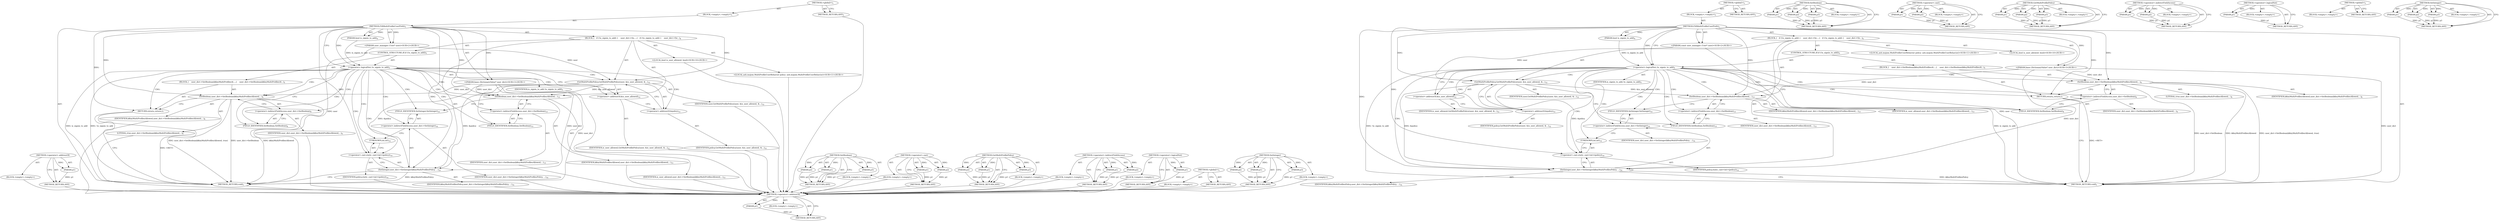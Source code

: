 digraph "SetInteger" {
vulnerable_90 [label=<(METHOD,&lt;operator&gt;.addressOf)>];
vulnerable_91 [label=<(PARAM,p1)>];
vulnerable_92 [label=<(BLOCK,&lt;empty&gt;,&lt;empty&gt;)>];
vulnerable_93 [label=<(METHOD_RETURN,ANY)>];
vulnerable_6 [label=<(METHOD,&lt;global&gt;)<SUB>1</SUB>>];
vulnerable_7 [label=<(BLOCK,&lt;empty&gt;,&lt;empty&gt;)<SUB>1</SUB>>];
vulnerable_8 [label=<(METHOD,FillMultiProfileUserPrefs)<SUB>1</SUB>>];
vulnerable_9 [label="<(PARAM,user_manager::User* user)<SUB>2</SUB>>"];
vulnerable_10 [label="<(PARAM,base::DictionaryValue* user_dict)<SUB>3</SUB>>"];
vulnerable_11 [label=<(PARAM,bool is_signin_to_add)<SUB>4</SUB>>];
vulnerable_12 [label=<(BLOCK,{
   if (!is_signin_to_add) {
    user_dict-&gt;Se...,{
   if (!is_signin_to_add) {
    user_dict-&gt;Se...)<SUB>4</SUB>>];
vulnerable_13 [label=<(CONTROL_STRUCTURE,IF,if (!is_signin_to_add))<SUB>5</SUB>>];
vulnerable_14 [label=<(&lt;operator&gt;.logicalNot,!is_signin_to_add)<SUB>5</SUB>>];
vulnerable_15 [label=<(IDENTIFIER,is_signin_to_add,!is_signin_to_add)<SUB>5</SUB>>];
vulnerable_16 [label=<(BLOCK,{
    user_dict-&gt;SetBoolean(kKeyMultiProfilesAl...,{
    user_dict-&gt;SetBoolean(kKeyMultiProfilesAl...)<SUB>5</SUB>>];
vulnerable_17 [label=<(SetBoolean,user_dict-&gt;SetBoolean(kKeyMultiProfilesAllowed,...)<SUB>6</SUB>>];
vulnerable_18 [label=<(&lt;operator&gt;.indirectFieldAccess,user_dict-&gt;SetBoolean)<SUB>6</SUB>>];
vulnerable_19 [label=<(IDENTIFIER,user_dict,user_dict-&gt;SetBoolean(kKeyMultiProfilesAllowed,...)<SUB>6</SUB>>];
vulnerable_20 [label=<(FIELD_IDENTIFIER,SetBoolean,SetBoolean)<SUB>6</SUB>>];
vulnerable_21 [label=<(IDENTIFIER,kKeyMultiProfilesAllowed,user_dict-&gt;SetBoolean(kKeyMultiProfilesAllowed,...)<SUB>6</SUB>>];
vulnerable_22 [label=<(LITERAL,true,user_dict-&gt;SetBoolean(kKeyMultiProfilesAllowed,...)<SUB>6</SUB>>];
vulnerable_23 [label=<(RETURN,return;,return;)<SUB>7</SUB>>];
vulnerable_24 [label="<(LOCAL,bool is_user_allowed: bool)<SUB>10</SUB>>"];
vulnerable_25 [label="<(LOCAL,ash.mojom.MultiProfileUserBehavior policy: ash.mojom.MultiProfileUserBehavior)<SUB>11</SUB>>"];
vulnerable_26 [label=<(GetMultiProfilePolicy,GetMultiProfilePolicy(user, &amp;is_user_allowed, &amp;...)<SUB>12</SUB>>];
vulnerable_27 [label=<(IDENTIFIER,user,GetMultiProfilePolicy(user, &amp;is_user_allowed, &amp;...)<SUB>12</SUB>>];
vulnerable_28 [label=<(&lt;operator&gt;.addressOf,&amp;is_user_allowed)<SUB>12</SUB>>];
vulnerable_29 [label=<(IDENTIFIER,is_user_allowed,GetMultiProfilePolicy(user, &amp;is_user_allowed, &amp;...)<SUB>12</SUB>>];
vulnerable_30 [label=<(&lt;operator&gt;.addressOf,&amp;policy)<SUB>12</SUB>>];
vulnerable_31 [label=<(IDENTIFIER,policy,GetMultiProfilePolicy(user, &amp;is_user_allowed, &amp;...)<SUB>12</SUB>>];
vulnerable_32 [label=<(SetBoolean,user_dict-&gt;SetBoolean(kKeyMultiProfilesAllowed,...)<SUB>13</SUB>>];
vulnerable_33 [label=<(&lt;operator&gt;.indirectFieldAccess,user_dict-&gt;SetBoolean)<SUB>13</SUB>>];
vulnerable_34 [label=<(IDENTIFIER,user_dict,user_dict-&gt;SetBoolean(kKeyMultiProfilesAllowed,...)<SUB>13</SUB>>];
vulnerable_35 [label=<(FIELD_IDENTIFIER,SetBoolean,SetBoolean)<SUB>13</SUB>>];
vulnerable_36 [label=<(IDENTIFIER,kKeyMultiProfilesAllowed,user_dict-&gt;SetBoolean(kKeyMultiProfilesAllowed,...)<SUB>13</SUB>>];
vulnerable_37 [label=<(IDENTIFIER,is_user_allowed,user_dict-&gt;SetBoolean(kKeyMultiProfilesAllowed,...)<SUB>13</SUB>>];
vulnerable_38 [label=<(SetInteger,user_dict-&gt;SetInteger(kKeyMultiProfilesPolicy, ...)<SUB>14</SUB>>];
vulnerable_39 [label=<(&lt;operator&gt;.indirectFieldAccess,user_dict-&gt;SetInteger)<SUB>14</SUB>>];
vulnerable_40 [label=<(IDENTIFIER,user_dict,user_dict-&gt;SetInteger(kKeyMultiProfilesPolicy, ...)<SUB>14</SUB>>];
vulnerable_41 [label=<(FIELD_IDENTIFIER,SetInteger,SetInteger)<SUB>14</SUB>>];
vulnerable_42 [label=<(IDENTIFIER,kKeyMultiProfilesPolicy,user_dict-&gt;SetInteger(kKeyMultiProfilesPolicy, ...)<SUB>14</SUB>>];
vulnerable_43 [label=<(&lt;operator&gt;.cast,static_cast&lt;int&gt;(policy))<SUB>14</SUB>>];
vulnerable_44 [label=<(UNKNOWN,int,int)<SUB>14</SUB>>];
vulnerable_45 [label=<(IDENTIFIER,policy,static_cast&lt;int&gt;(policy))<SUB>14</SUB>>];
vulnerable_46 [label=<(METHOD_RETURN,void)<SUB>1</SUB>>];
vulnerable_48 [label=<(METHOD_RETURN,ANY)<SUB>1</SUB>>];
vulnerable_73 [label=<(METHOD,SetBoolean)>];
vulnerable_74 [label=<(PARAM,p1)>];
vulnerable_75 [label=<(PARAM,p2)>];
vulnerable_76 [label=<(PARAM,p3)>];
vulnerable_77 [label=<(BLOCK,&lt;empty&gt;,&lt;empty&gt;)>];
vulnerable_78 [label=<(METHOD_RETURN,ANY)>];
vulnerable_100 [label=<(METHOD,&lt;operator&gt;.cast)>];
vulnerable_101 [label=<(PARAM,p1)>];
vulnerable_102 [label=<(PARAM,p2)>];
vulnerable_103 [label=<(BLOCK,&lt;empty&gt;,&lt;empty&gt;)>];
vulnerable_104 [label=<(METHOD_RETURN,ANY)>];
vulnerable_84 [label=<(METHOD,GetMultiProfilePolicy)>];
vulnerable_85 [label=<(PARAM,p1)>];
vulnerable_86 [label=<(PARAM,p2)>];
vulnerable_87 [label=<(PARAM,p3)>];
vulnerable_88 [label=<(BLOCK,&lt;empty&gt;,&lt;empty&gt;)>];
vulnerable_89 [label=<(METHOD_RETURN,ANY)>];
vulnerable_79 [label=<(METHOD,&lt;operator&gt;.indirectFieldAccess)>];
vulnerable_80 [label=<(PARAM,p1)>];
vulnerable_81 [label=<(PARAM,p2)>];
vulnerable_82 [label=<(BLOCK,&lt;empty&gt;,&lt;empty&gt;)>];
vulnerable_83 [label=<(METHOD_RETURN,ANY)>];
vulnerable_69 [label=<(METHOD,&lt;operator&gt;.logicalNot)>];
vulnerable_70 [label=<(PARAM,p1)>];
vulnerable_71 [label=<(BLOCK,&lt;empty&gt;,&lt;empty&gt;)>];
vulnerable_72 [label=<(METHOD_RETURN,ANY)>];
vulnerable_63 [label=<(METHOD,&lt;global&gt;)<SUB>1</SUB>>];
vulnerable_64 [label=<(BLOCK,&lt;empty&gt;,&lt;empty&gt;)>];
vulnerable_65 [label=<(METHOD_RETURN,ANY)>];
vulnerable_94 [label=<(METHOD,SetInteger)>];
vulnerable_95 [label=<(PARAM,p1)>];
vulnerable_96 [label=<(PARAM,p2)>];
vulnerable_97 [label=<(PARAM,p3)>];
vulnerable_98 [label=<(BLOCK,&lt;empty&gt;,&lt;empty&gt;)>];
vulnerable_99 [label=<(METHOD_RETURN,ANY)>];
fixed_90 [label=<(METHOD,&lt;operator&gt;.addressOf)>];
fixed_91 [label=<(PARAM,p1)>];
fixed_92 [label=<(BLOCK,&lt;empty&gt;,&lt;empty&gt;)>];
fixed_93 [label=<(METHOD_RETURN,ANY)>];
fixed_6 [label=<(METHOD,&lt;global&gt;)<SUB>1</SUB>>];
fixed_7 [label=<(BLOCK,&lt;empty&gt;,&lt;empty&gt;)<SUB>1</SUB>>];
fixed_8 [label=<(METHOD,FillMultiProfileUserPrefs)<SUB>1</SUB>>];
fixed_9 [label="<(PARAM,const user_manager::User* user)<SUB>2</SUB>>"];
fixed_10 [label="<(PARAM,base::DictionaryValue* user_dict)<SUB>3</SUB>>"];
fixed_11 [label=<(PARAM,bool is_signin_to_add)<SUB>4</SUB>>];
fixed_12 [label=<(BLOCK,{
   if (!is_signin_to_add) {
    user_dict-&gt;Se...,{
   if (!is_signin_to_add) {
    user_dict-&gt;Se...)<SUB>4</SUB>>];
fixed_13 [label=<(CONTROL_STRUCTURE,IF,if (!is_signin_to_add))<SUB>5</SUB>>];
fixed_14 [label=<(&lt;operator&gt;.logicalNot,!is_signin_to_add)<SUB>5</SUB>>];
fixed_15 [label=<(IDENTIFIER,is_signin_to_add,!is_signin_to_add)<SUB>5</SUB>>];
fixed_16 [label=<(BLOCK,{
    user_dict-&gt;SetBoolean(kKeyMultiProfilesAl...,{
    user_dict-&gt;SetBoolean(kKeyMultiProfilesAl...)<SUB>5</SUB>>];
fixed_17 [label=<(SetBoolean,user_dict-&gt;SetBoolean(kKeyMultiProfilesAllowed,...)<SUB>6</SUB>>];
fixed_18 [label=<(&lt;operator&gt;.indirectFieldAccess,user_dict-&gt;SetBoolean)<SUB>6</SUB>>];
fixed_19 [label=<(IDENTIFIER,user_dict,user_dict-&gt;SetBoolean(kKeyMultiProfilesAllowed,...)<SUB>6</SUB>>];
fixed_20 [label=<(FIELD_IDENTIFIER,SetBoolean,SetBoolean)<SUB>6</SUB>>];
fixed_21 [label=<(IDENTIFIER,kKeyMultiProfilesAllowed,user_dict-&gt;SetBoolean(kKeyMultiProfilesAllowed,...)<SUB>6</SUB>>];
fixed_22 [label=<(LITERAL,true,user_dict-&gt;SetBoolean(kKeyMultiProfilesAllowed,...)<SUB>6</SUB>>];
fixed_23 [label=<(RETURN,return;,return;)<SUB>7</SUB>>];
fixed_24 [label="<(LOCAL,bool is_user_allowed: bool)<SUB>10</SUB>>"];
fixed_25 [label="<(LOCAL,ash.mojom.MultiProfileUserBehavior policy: ash.mojom.MultiProfileUserBehavior)<SUB>11</SUB>>"];
fixed_26 [label=<(GetMultiProfilePolicy,GetMultiProfilePolicy(user, &amp;is_user_allowed, &amp;...)<SUB>12</SUB>>];
fixed_27 [label=<(IDENTIFIER,user,GetMultiProfilePolicy(user, &amp;is_user_allowed, &amp;...)<SUB>12</SUB>>];
fixed_28 [label=<(&lt;operator&gt;.addressOf,&amp;is_user_allowed)<SUB>12</SUB>>];
fixed_29 [label=<(IDENTIFIER,is_user_allowed,GetMultiProfilePolicy(user, &amp;is_user_allowed, &amp;...)<SUB>12</SUB>>];
fixed_30 [label=<(&lt;operator&gt;.addressOf,&amp;policy)<SUB>12</SUB>>];
fixed_31 [label=<(IDENTIFIER,policy,GetMultiProfilePolicy(user, &amp;is_user_allowed, &amp;...)<SUB>12</SUB>>];
fixed_32 [label=<(SetBoolean,user_dict-&gt;SetBoolean(kKeyMultiProfilesAllowed,...)<SUB>13</SUB>>];
fixed_33 [label=<(&lt;operator&gt;.indirectFieldAccess,user_dict-&gt;SetBoolean)<SUB>13</SUB>>];
fixed_34 [label=<(IDENTIFIER,user_dict,user_dict-&gt;SetBoolean(kKeyMultiProfilesAllowed,...)<SUB>13</SUB>>];
fixed_35 [label=<(FIELD_IDENTIFIER,SetBoolean,SetBoolean)<SUB>13</SUB>>];
fixed_36 [label=<(IDENTIFIER,kKeyMultiProfilesAllowed,user_dict-&gt;SetBoolean(kKeyMultiProfilesAllowed,...)<SUB>13</SUB>>];
fixed_37 [label=<(IDENTIFIER,is_user_allowed,user_dict-&gt;SetBoolean(kKeyMultiProfilesAllowed,...)<SUB>13</SUB>>];
fixed_38 [label=<(SetInteger,user_dict-&gt;SetInteger(kKeyMultiProfilesPolicy, ...)<SUB>14</SUB>>];
fixed_39 [label=<(&lt;operator&gt;.indirectFieldAccess,user_dict-&gt;SetInteger)<SUB>14</SUB>>];
fixed_40 [label=<(IDENTIFIER,user_dict,user_dict-&gt;SetInteger(kKeyMultiProfilesPolicy, ...)<SUB>14</SUB>>];
fixed_41 [label=<(FIELD_IDENTIFIER,SetInteger,SetInteger)<SUB>14</SUB>>];
fixed_42 [label=<(IDENTIFIER,kKeyMultiProfilesPolicy,user_dict-&gt;SetInteger(kKeyMultiProfilesPolicy, ...)<SUB>14</SUB>>];
fixed_43 [label=<(&lt;operator&gt;.cast,static_cast&lt;int&gt;(policy))<SUB>14</SUB>>];
fixed_44 [label=<(UNKNOWN,int,int)<SUB>14</SUB>>];
fixed_45 [label=<(IDENTIFIER,policy,static_cast&lt;int&gt;(policy))<SUB>14</SUB>>];
fixed_46 [label=<(METHOD_RETURN,void)<SUB>1</SUB>>];
fixed_48 [label=<(METHOD_RETURN,ANY)<SUB>1</SUB>>];
fixed_73 [label=<(METHOD,SetBoolean)>];
fixed_74 [label=<(PARAM,p1)>];
fixed_75 [label=<(PARAM,p2)>];
fixed_76 [label=<(PARAM,p3)>];
fixed_77 [label=<(BLOCK,&lt;empty&gt;,&lt;empty&gt;)>];
fixed_78 [label=<(METHOD_RETURN,ANY)>];
fixed_100 [label=<(METHOD,&lt;operator&gt;.cast)>];
fixed_101 [label=<(PARAM,p1)>];
fixed_102 [label=<(PARAM,p2)>];
fixed_103 [label=<(BLOCK,&lt;empty&gt;,&lt;empty&gt;)>];
fixed_104 [label=<(METHOD_RETURN,ANY)>];
fixed_84 [label=<(METHOD,GetMultiProfilePolicy)>];
fixed_85 [label=<(PARAM,p1)>];
fixed_86 [label=<(PARAM,p2)>];
fixed_87 [label=<(PARAM,p3)>];
fixed_88 [label=<(BLOCK,&lt;empty&gt;,&lt;empty&gt;)>];
fixed_89 [label=<(METHOD_RETURN,ANY)>];
fixed_79 [label=<(METHOD,&lt;operator&gt;.indirectFieldAccess)>];
fixed_80 [label=<(PARAM,p1)>];
fixed_81 [label=<(PARAM,p2)>];
fixed_82 [label=<(BLOCK,&lt;empty&gt;,&lt;empty&gt;)>];
fixed_83 [label=<(METHOD_RETURN,ANY)>];
fixed_69 [label=<(METHOD,&lt;operator&gt;.logicalNot)>];
fixed_70 [label=<(PARAM,p1)>];
fixed_71 [label=<(BLOCK,&lt;empty&gt;,&lt;empty&gt;)>];
fixed_72 [label=<(METHOD_RETURN,ANY)>];
fixed_63 [label=<(METHOD,&lt;global&gt;)<SUB>1</SUB>>];
fixed_64 [label=<(BLOCK,&lt;empty&gt;,&lt;empty&gt;)>];
fixed_65 [label=<(METHOD_RETURN,ANY)>];
fixed_94 [label=<(METHOD,SetInteger)>];
fixed_95 [label=<(PARAM,p1)>];
fixed_96 [label=<(PARAM,p2)>];
fixed_97 [label=<(PARAM,p3)>];
fixed_98 [label=<(BLOCK,&lt;empty&gt;,&lt;empty&gt;)>];
fixed_99 [label=<(METHOD_RETURN,ANY)>];
vulnerable_90 -> vulnerable_91  [key=0, label="AST: "];
vulnerable_90 -> vulnerable_91  [key=1, label="DDG: "];
vulnerable_90 -> vulnerable_92  [key=0, label="AST: "];
vulnerable_90 -> vulnerable_93  [key=0, label="AST: "];
vulnerable_90 -> vulnerable_93  [key=1, label="CFG: "];
vulnerable_91 -> vulnerable_93  [key=0, label="DDG: p1"];
vulnerable_92 -> fixed_90  [key=0];
vulnerable_93 -> fixed_90  [key=0];
vulnerable_6 -> vulnerable_7  [key=0, label="AST: "];
vulnerable_6 -> vulnerable_48  [key=0, label="AST: "];
vulnerable_6 -> vulnerable_48  [key=1, label="CFG: "];
vulnerable_7 -> vulnerable_8  [key=0, label="AST: "];
vulnerable_8 -> vulnerable_9  [key=0, label="AST: "];
vulnerable_8 -> vulnerable_9  [key=1, label="DDG: "];
vulnerable_8 -> vulnerable_10  [key=0, label="AST: "];
vulnerable_8 -> vulnerable_10  [key=1, label="DDG: "];
vulnerable_8 -> vulnerable_11  [key=0, label="AST: "];
vulnerable_8 -> vulnerable_11  [key=1, label="DDG: "];
vulnerable_8 -> vulnerable_12  [key=0, label="AST: "];
vulnerable_8 -> vulnerable_46  [key=0, label="AST: "];
vulnerable_8 -> vulnerable_14  [key=0, label="CFG: "];
vulnerable_8 -> vulnerable_14  [key=1, label="DDG: "];
vulnerable_8 -> vulnerable_26  [key=0, label="DDG: "];
vulnerable_8 -> vulnerable_32  [key=0, label="DDG: "];
vulnerable_8 -> vulnerable_38  [key=0, label="DDG: "];
vulnerable_8 -> vulnerable_23  [key=0, label="DDG: "];
vulnerable_8 -> vulnerable_43  [key=0, label="DDG: "];
vulnerable_8 -> vulnerable_17  [key=0, label="DDG: "];
vulnerable_9 -> vulnerable_46  [key=0, label="DDG: user"];
vulnerable_9 -> vulnerable_26  [key=0, label="DDG: user"];
vulnerable_10 -> vulnerable_46  [key=0, label="DDG: user_dict"];
vulnerable_10 -> vulnerable_32  [key=0, label="DDG: user_dict"];
vulnerable_10 -> vulnerable_38  [key=0, label="DDG: user_dict"];
vulnerable_10 -> vulnerable_17  [key=0, label="DDG: user_dict"];
vulnerable_11 -> vulnerable_14  [key=0, label="DDG: is_signin_to_add"];
vulnerable_12 -> vulnerable_13  [key=0, label="AST: "];
vulnerable_12 -> vulnerable_24  [key=0, label="AST: "];
vulnerable_12 -> vulnerable_25  [key=0, label="AST: "];
vulnerable_12 -> vulnerable_26  [key=0, label="AST: "];
vulnerable_12 -> vulnerable_32  [key=0, label="AST: "];
vulnerable_12 -> vulnerable_38  [key=0, label="AST: "];
vulnerable_13 -> vulnerable_14  [key=0, label="AST: "];
vulnerable_13 -> vulnerable_16  [key=0, label="AST: "];
vulnerable_14 -> vulnerable_15  [key=0, label="AST: "];
vulnerable_14 -> vulnerable_20  [key=0, label="CFG: "];
vulnerable_14 -> vulnerable_20  [key=1, label="CDG: "];
vulnerable_14 -> vulnerable_28  [key=0, label="CFG: "];
vulnerable_14 -> vulnerable_28  [key=1, label="CDG: "];
vulnerable_14 -> vulnerable_46  [key=0, label="DDG: is_signin_to_add"];
vulnerable_14 -> vulnerable_46  [key=1, label="DDG: !is_signin_to_add"];
vulnerable_14 -> vulnerable_17  [key=0, label="CDG: "];
vulnerable_14 -> vulnerable_30  [key=0, label="CDG: "];
vulnerable_14 -> vulnerable_32  [key=0, label="CDG: "];
vulnerable_14 -> vulnerable_33  [key=0, label="CDG: "];
vulnerable_14 -> vulnerable_26  [key=0, label="CDG: "];
vulnerable_14 -> vulnerable_23  [key=0, label="CDG: "];
vulnerable_14 -> vulnerable_38  [key=0, label="CDG: "];
vulnerable_14 -> vulnerable_41  [key=0, label="CDG: "];
vulnerable_14 -> vulnerable_18  [key=0, label="CDG: "];
vulnerable_14 -> vulnerable_44  [key=0, label="CDG: "];
vulnerable_14 -> vulnerable_35  [key=0, label="CDG: "];
vulnerable_14 -> vulnerable_39  [key=0, label="CDG: "];
vulnerable_14 -> vulnerable_43  [key=0, label="CDG: "];
vulnerable_15 -> fixed_90  [key=0];
vulnerable_16 -> vulnerable_17  [key=0, label="AST: "];
vulnerable_16 -> vulnerable_23  [key=0, label="AST: "];
vulnerable_17 -> vulnerable_18  [key=0, label="AST: "];
vulnerable_17 -> vulnerable_21  [key=0, label="AST: "];
vulnerable_17 -> vulnerable_22  [key=0, label="AST: "];
vulnerable_17 -> vulnerable_23  [key=0, label="CFG: "];
vulnerable_17 -> vulnerable_46  [key=0, label="DDG: user_dict-&gt;SetBoolean"];
vulnerable_17 -> vulnerable_46  [key=1, label="DDG: kKeyMultiProfilesAllowed"];
vulnerable_17 -> vulnerable_46  [key=2, label="DDG: user_dict-&gt;SetBoolean(kKeyMultiProfilesAllowed, true)"];
vulnerable_18 -> vulnerable_19  [key=0, label="AST: "];
vulnerable_18 -> vulnerable_20  [key=0, label="AST: "];
vulnerable_18 -> vulnerable_17  [key=0, label="CFG: "];
vulnerable_19 -> fixed_90  [key=0];
vulnerable_20 -> vulnerable_18  [key=0, label="CFG: "];
vulnerable_21 -> fixed_90  [key=0];
vulnerable_22 -> fixed_90  [key=0];
vulnerable_23 -> vulnerable_46  [key=0, label="CFG: "];
vulnerable_23 -> vulnerable_46  [key=1, label="DDG: &lt;RET&gt;"];
vulnerable_24 -> fixed_90  [key=0];
vulnerable_25 -> fixed_90  [key=0];
vulnerable_26 -> vulnerable_27  [key=0, label="AST: "];
vulnerable_26 -> vulnerable_28  [key=0, label="AST: "];
vulnerable_26 -> vulnerable_30  [key=0, label="AST: "];
vulnerable_26 -> vulnerable_35  [key=0, label="CFG: "];
vulnerable_26 -> vulnerable_32  [key=0, label="DDG: &amp;is_user_allowed"];
vulnerable_26 -> vulnerable_38  [key=0, label="DDG: &amp;policy"];
vulnerable_26 -> vulnerable_43  [key=0, label="DDG: &amp;policy"];
vulnerable_27 -> fixed_90  [key=0];
vulnerable_28 -> vulnerable_29  [key=0, label="AST: "];
vulnerable_28 -> vulnerable_30  [key=0, label="CFG: "];
vulnerable_29 -> fixed_90  [key=0];
vulnerable_30 -> vulnerable_31  [key=0, label="AST: "];
vulnerable_30 -> vulnerable_26  [key=0, label="CFG: "];
vulnerable_31 -> fixed_90  [key=0];
vulnerable_32 -> vulnerable_33  [key=0, label="AST: "];
vulnerable_32 -> vulnerable_36  [key=0, label="AST: "];
vulnerable_32 -> vulnerable_37  [key=0, label="AST: "];
vulnerable_32 -> vulnerable_41  [key=0, label="CFG: "];
vulnerable_33 -> vulnerable_34  [key=0, label="AST: "];
vulnerable_33 -> vulnerable_35  [key=0, label="AST: "];
vulnerable_33 -> vulnerable_32  [key=0, label="CFG: "];
vulnerable_34 -> fixed_90  [key=0];
vulnerable_35 -> vulnerable_33  [key=0, label="CFG: "];
vulnerable_36 -> fixed_90  [key=0];
vulnerable_37 -> fixed_90  [key=0];
vulnerable_38 -> vulnerable_39  [key=0, label="AST: "];
vulnerable_38 -> vulnerable_42  [key=0, label="AST: "];
vulnerable_38 -> vulnerable_43  [key=0, label="AST: "];
vulnerable_38 -> vulnerable_46  [key=0, label="CFG: "];
vulnerable_38 -> vulnerable_46  [key=1, label="DDG: kKeyMultiProfilesPolicy"];
vulnerable_39 -> vulnerable_40  [key=0, label="AST: "];
vulnerable_39 -> vulnerable_41  [key=0, label="AST: "];
vulnerable_39 -> vulnerable_44  [key=0, label="CFG: "];
vulnerable_40 -> fixed_90  [key=0];
vulnerable_41 -> vulnerable_39  [key=0, label="CFG: "];
vulnerable_42 -> fixed_90  [key=0];
vulnerable_43 -> vulnerable_44  [key=0, label="AST: "];
vulnerable_43 -> vulnerable_45  [key=0, label="AST: "];
vulnerable_43 -> vulnerable_38  [key=0, label="CFG: "];
vulnerable_44 -> vulnerable_43  [key=0, label="CFG: "];
vulnerable_45 -> fixed_90  [key=0];
vulnerable_46 -> fixed_90  [key=0];
vulnerable_48 -> fixed_90  [key=0];
vulnerable_73 -> vulnerable_74  [key=0, label="AST: "];
vulnerable_73 -> vulnerable_74  [key=1, label="DDG: "];
vulnerable_73 -> vulnerable_77  [key=0, label="AST: "];
vulnerable_73 -> vulnerable_75  [key=0, label="AST: "];
vulnerable_73 -> vulnerable_75  [key=1, label="DDG: "];
vulnerable_73 -> vulnerable_78  [key=0, label="AST: "];
vulnerable_73 -> vulnerable_78  [key=1, label="CFG: "];
vulnerable_73 -> vulnerable_76  [key=0, label="AST: "];
vulnerable_73 -> vulnerable_76  [key=1, label="DDG: "];
vulnerable_74 -> vulnerable_78  [key=0, label="DDG: p1"];
vulnerable_75 -> vulnerable_78  [key=0, label="DDG: p2"];
vulnerable_76 -> vulnerable_78  [key=0, label="DDG: p3"];
vulnerable_77 -> fixed_90  [key=0];
vulnerable_78 -> fixed_90  [key=0];
vulnerable_100 -> vulnerable_101  [key=0, label="AST: "];
vulnerable_100 -> vulnerable_101  [key=1, label="DDG: "];
vulnerable_100 -> vulnerable_103  [key=0, label="AST: "];
vulnerable_100 -> vulnerable_102  [key=0, label="AST: "];
vulnerable_100 -> vulnerable_102  [key=1, label="DDG: "];
vulnerable_100 -> vulnerable_104  [key=0, label="AST: "];
vulnerable_100 -> vulnerable_104  [key=1, label="CFG: "];
vulnerable_101 -> vulnerable_104  [key=0, label="DDG: p1"];
vulnerable_102 -> vulnerable_104  [key=0, label="DDG: p2"];
vulnerable_103 -> fixed_90  [key=0];
vulnerable_104 -> fixed_90  [key=0];
vulnerable_84 -> vulnerable_85  [key=0, label="AST: "];
vulnerable_84 -> vulnerable_85  [key=1, label="DDG: "];
vulnerable_84 -> vulnerable_88  [key=0, label="AST: "];
vulnerable_84 -> vulnerable_86  [key=0, label="AST: "];
vulnerable_84 -> vulnerable_86  [key=1, label="DDG: "];
vulnerable_84 -> vulnerable_89  [key=0, label="AST: "];
vulnerable_84 -> vulnerable_89  [key=1, label="CFG: "];
vulnerable_84 -> vulnerable_87  [key=0, label="AST: "];
vulnerable_84 -> vulnerable_87  [key=1, label="DDG: "];
vulnerable_85 -> vulnerable_89  [key=0, label="DDG: p1"];
vulnerable_86 -> vulnerable_89  [key=0, label="DDG: p2"];
vulnerable_87 -> vulnerable_89  [key=0, label="DDG: p3"];
vulnerable_88 -> fixed_90  [key=0];
vulnerable_89 -> fixed_90  [key=0];
vulnerable_79 -> vulnerable_80  [key=0, label="AST: "];
vulnerable_79 -> vulnerable_80  [key=1, label="DDG: "];
vulnerable_79 -> vulnerable_82  [key=0, label="AST: "];
vulnerable_79 -> vulnerable_81  [key=0, label="AST: "];
vulnerable_79 -> vulnerable_81  [key=1, label="DDG: "];
vulnerable_79 -> vulnerable_83  [key=0, label="AST: "];
vulnerable_79 -> vulnerable_83  [key=1, label="CFG: "];
vulnerable_80 -> vulnerable_83  [key=0, label="DDG: p1"];
vulnerable_81 -> vulnerable_83  [key=0, label="DDG: p2"];
vulnerable_82 -> fixed_90  [key=0];
vulnerable_83 -> fixed_90  [key=0];
vulnerable_69 -> vulnerable_70  [key=0, label="AST: "];
vulnerable_69 -> vulnerable_70  [key=1, label="DDG: "];
vulnerable_69 -> vulnerable_71  [key=0, label="AST: "];
vulnerable_69 -> vulnerable_72  [key=0, label="AST: "];
vulnerable_69 -> vulnerable_72  [key=1, label="CFG: "];
vulnerable_70 -> vulnerable_72  [key=0, label="DDG: p1"];
vulnerable_71 -> fixed_90  [key=0];
vulnerable_72 -> fixed_90  [key=0];
vulnerable_63 -> vulnerable_64  [key=0, label="AST: "];
vulnerable_63 -> vulnerable_65  [key=0, label="AST: "];
vulnerable_63 -> vulnerable_65  [key=1, label="CFG: "];
vulnerable_64 -> fixed_90  [key=0];
vulnerable_65 -> fixed_90  [key=0];
vulnerable_94 -> vulnerable_95  [key=0, label="AST: "];
vulnerable_94 -> vulnerable_95  [key=1, label="DDG: "];
vulnerable_94 -> vulnerable_98  [key=0, label="AST: "];
vulnerable_94 -> vulnerable_96  [key=0, label="AST: "];
vulnerable_94 -> vulnerable_96  [key=1, label="DDG: "];
vulnerable_94 -> vulnerable_99  [key=0, label="AST: "];
vulnerable_94 -> vulnerable_99  [key=1, label="CFG: "];
vulnerable_94 -> vulnerable_97  [key=0, label="AST: "];
vulnerable_94 -> vulnerable_97  [key=1, label="DDG: "];
vulnerable_95 -> vulnerable_99  [key=0, label="DDG: p1"];
vulnerable_96 -> vulnerable_99  [key=0, label="DDG: p2"];
vulnerable_97 -> vulnerable_99  [key=0, label="DDG: p3"];
vulnerable_98 -> fixed_90  [key=0];
vulnerable_99 -> fixed_90  [key=0];
fixed_90 -> fixed_91  [key=0, label="AST: "];
fixed_90 -> fixed_91  [key=1, label="DDG: "];
fixed_90 -> fixed_92  [key=0, label="AST: "];
fixed_90 -> fixed_93  [key=0, label="AST: "];
fixed_90 -> fixed_93  [key=1, label="CFG: "];
fixed_91 -> fixed_93  [key=0, label="DDG: p1"];
fixed_6 -> fixed_7  [key=0, label="AST: "];
fixed_6 -> fixed_48  [key=0, label="AST: "];
fixed_6 -> fixed_48  [key=1, label="CFG: "];
fixed_7 -> fixed_8  [key=0, label="AST: "];
fixed_8 -> fixed_9  [key=0, label="AST: "];
fixed_8 -> fixed_9  [key=1, label="DDG: "];
fixed_8 -> fixed_10  [key=0, label="AST: "];
fixed_8 -> fixed_10  [key=1, label="DDG: "];
fixed_8 -> fixed_11  [key=0, label="AST: "];
fixed_8 -> fixed_11  [key=1, label="DDG: "];
fixed_8 -> fixed_12  [key=0, label="AST: "];
fixed_8 -> fixed_46  [key=0, label="AST: "];
fixed_8 -> fixed_14  [key=0, label="CFG: "];
fixed_8 -> fixed_14  [key=1, label="DDG: "];
fixed_8 -> fixed_26  [key=0, label="DDG: "];
fixed_8 -> fixed_32  [key=0, label="DDG: "];
fixed_8 -> fixed_38  [key=0, label="DDG: "];
fixed_8 -> fixed_23  [key=0, label="DDG: "];
fixed_8 -> fixed_43  [key=0, label="DDG: "];
fixed_8 -> fixed_17  [key=0, label="DDG: "];
fixed_9 -> fixed_46  [key=0, label="DDG: user"];
fixed_9 -> fixed_26  [key=0, label="DDG: user"];
fixed_10 -> fixed_46  [key=0, label="DDG: user_dict"];
fixed_10 -> fixed_32  [key=0, label="DDG: user_dict"];
fixed_10 -> fixed_38  [key=0, label="DDG: user_dict"];
fixed_10 -> fixed_17  [key=0, label="DDG: user_dict"];
fixed_11 -> fixed_14  [key=0, label="DDG: is_signin_to_add"];
fixed_12 -> fixed_13  [key=0, label="AST: "];
fixed_12 -> fixed_24  [key=0, label="AST: "];
fixed_12 -> fixed_25  [key=0, label="AST: "];
fixed_12 -> fixed_26  [key=0, label="AST: "];
fixed_12 -> fixed_32  [key=0, label="AST: "];
fixed_12 -> fixed_38  [key=0, label="AST: "];
fixed_13 -> fixed_14  [key=0, label="AST: "];
fixed_13 -> fixed_16  [key=0, label="AST: "];
fixed_14 -> fixed_15  [key=0, label="AST: "];
fixed_14 -> fixed_20  [key=0, label="CFG: "];
fixed_14 -> fixed_20  [key=1, label="CDG: "];
fixed_14 -> fixed_28  [key=0, label="CFG: "];
fixed_14 -> fixed_28  [key=1, label="CDG: "];
fixed_14 -> fixed_46  [key=0, label="DDG: is_signin_to_add"];
fixed_14 -> fixed_46  [key=1, label="DDG: !is_signin_to_add"];
fixed_14 -> fixed_17  [key=0, label="CDG: "];
fixed_14 -> fixed_30  [key=0, label="CDG: "];
fixed_14 -> fixed_32  [key=0, label="CDG: "];
fixed_14 -> fixed_33  [key=0, label="CDG: "];
fixed_14 -> fixed_26  [key=0, label="CDG: "];
fixed_14 -> fixed_23  [key=0, label="CDG: "];
fixed_14 -> fixed_38  [key=0, label="CDG: "];
fixed_14 -> fixed_41  [key=0, label="CDG: "];
fixed_14 -> fixed_18  [key=0, label="CDG: "];
fixed_14 -> fixed_44  [key=0, label="CDG: "];
fixed_14 -> fixed_35  [key=0, label="CDG: "];
fixed_14 -> fixed_39  [key=0, label="CDG: "];
fixed_14 -> fixed_43  [key=0, label="CDG: "];
fixed_16 -> fixed_17  [key=0, label="AST: "];
fixed_16 -> fixed_23  [key=0, label="AST: "];
fixed_17 -> fixed_18  [key=0, label="AST: "];
fixed_17 -> fixed_21  [key=0, label="AST: "];
fixed_17 -> fixed_22  [key=0, label="AST: "];
fixed_17 -> fixed_23  [key=0, label="CFG: "];
fixed_17 -> fixed_46  [key=0, label="DDG: user_dict-&gt;SetBoolean"];
fixed_17 -> fixed_46  [key=1, label="DDG: kKeyMultiProfilesAllowed"];
fixed_17 -> fixed_46  [key=2, label="DDG: user_dict-&gt;SetBoolean(kKeyMultiProfilesAllowed, true)"];
fixed_18 -> fixed_19  [key=0, label="AST: "];
fixed_18 -> fixed_20  [key=0, label="AST: "];
fixed_18 -> fixed_17  [key=0, label="CFG: "];
fixed_20 -> fixed_18  [key=0, label="CFG: "];
fixed_23 -> fixed_46  [key=0, label="CFG: "];
fixed_23 -> fixed_46  [key=1, label="DDG: &lt;RET&gt;"];
fixed_26 -> fixed_27  [key=0, label="AST: "];
fixed_26 -> fixed_28  [key=0, label="AST: "];
fixed_26 -> fixed_30  [key=0, label="AST: "];
fixed_26 -> fixed_35  [key=0, label="CFG: "];
fixed_26 -> fixed_32  [key=0, label="DDG: &amp;is_user_allowed"];
fixed_26 -> fixed_38  [key=0, label="DDG: &amp;policy"];
fixed_26 -> fixed_43  [key=0, label="DDG: &amp;policy"];
fixed_28 -> fixed_29  [key=0, label="AST: "];
fixed_28 -> fixed_30  [key=0, label="CFG: "];
fixed_30 -> fixed_31  [key=0, label="AST: "];
fixed_30 -> fixed_26  [key=0, label="CFG: "];
fixed_32 -> fixed_33  [key=0, label="AST: "];
fixed_32 -> fixed_36  [key=0, label="AST: "];
fixed_32 -> fixed_37  [key=0, label="AST: "];
fixed_32 -> fixed_41  [key=0, label="CFG: "];
fixed_33 -> fixed_34  [key=0, label="AST: "];
fixed_33 -> fixed_35  [key=0, label="AST: "];
fixed_33 -> fixed_32  [key=0, label="CFG: "];
fixed_35 -> fixed_33  [key=0, label="CFG: "];
fixed_38 -> fixed_39  [key=0, label="AST: "];
fixed_38 -> fixed_42  [key=0, label="AST: "];
fixed_38 -> fixed_43  [key=0, label="AST: "];
fixed_38 -> fixed_46  [key=0, label="CFG: "];
fixed_38 -> fixed_46  [key=1, label="DDG: kKeyMultiProfilesPolicy"];
fixed_39 -> fixed_40  [key=0, label="AST: "];
fixed_39 -> fixed_41  [key=0, label="AST: "];
fixed_39 -> fixed_44  [key=0, label="CFG: "];
fixed_41 -> fixed_39  [key=0, label="CFG: "];
fixed_43 -> fixed_44  [key=0, label="AST: "];
fixed_43 -> fixed_45  [key=0, label="AST: "];
fixed_43 -> fixed_38  [key=0, label="CFG: "];
fixed_44 -> fixed_43  [key=0, label="CFG: "];
fixed_73 -> fixed_74  [key=0, label="AST: "];
fixed_73 -> fixed_74  [key=1, label="DDG: "];
fixed_73 -> fixed_77  [key=0, label="AST: "];
fixed_73 -> fixed_75  [key=0, label="AST: "];
fixed_73 -> fixed_75  [key=1, label="DDG: "];
fixed_73 -> fixed_78  [key=0, label="AST: "];
fixed_73 -> fixed_78  [key=1, label="CFG: "];
fixed_73 -> fixed_76  [key=0, label="AST: "];
fixed_73 -> fixed_76  [key=1, label="DDG: "];
fixed_74 -> fixed_78  [key=0, label="DDG: p1"];
fixed_75 -> fixed_78  [key=0, label="DDG: p2"];
fixed_76 -> fixed_78  [key=0, label="DDG: p3"];
fixed_100 -> fixed_101  [key=0, label="AST: "];
fixed_100 -> fixed_101  [key=1, label="DDG: "];
fixed_100 -> fixed_103  [key=0, label="AST: "];
fixed_100 -> fixed_102  [key=0, label="AST: "];
fixed_100 -> fixed_102  [key=1, label="DDG: "];
fixed_100 -> fixed_104  [key=0, label="AST: "];
fixed_100 -> fixed_104  [key=1, label="CFG: "];
fixed_101 -> fixed_104  [key=0, label="DDG: p1"];
fixed_102 -> fixed_104  [key=0, label="DDG: p2"];
fixed_84 -> fixed_85  [key=0, label="AST: "];
fixed_84 -> fixed_85  [key=1, label="DDG: "];
fixed_84 -> fixed_88  [key=0, label="AST: "];
fixed_84 -> fixed_86  [key=0, label="AST: "];
fixed_84 -> fixed_86  [key=1, label="DDG: "];
fixed_84 -> fixed_89  [key=0, label="AST: "];
fixed_84 -> fixed_89  [key=1, label="CFG: "];
fixed_84 -> fixed_87  [key=0, label="AST: "];
fixed_84 -> fixed_87  [key=1, label="DDG: "];
fixed_85 -> fixed_89  [key=0, label="DDG: p1"];
fixed_86 -> fixed_89  [key=0, label="DDG: p2"];
fixed_87 -> fixed_89  [key=0, label="DDG: p3"];
fixed_79 -> fixed_80  [key=0, label="AST: "];
fixed_79 -> fixed_80  [key=1, label="DDG: "];
fixed_79 -> fixed_82  [key=0, label="AST: "];
fixed_79 -> fixed_81  [key=0, label="AST: "];
fixed_79 -> fixed_81  [key=1, label="DDG: "];
fixed_79 -> fixed_83  [key=0, label="AST: "];
fixed_79 -> fixed_83  [key=1, label="CFG: "];
fixed_80 -> fixed_83  [key=0, label="DDG: p1"];
fixed_81 -> fixed_83  [key=0, label="DDG: p2"];
fixed_69 -> fixed_70  [key=0, label="AST: "];
fixed_69 -> fixed_70  [key=1, label="DDG: "];
fixed_69 -> fixed_71  [key=0, label="AST: "];
fixed_69 -> fixed_72  [key=0, label="AST: "];
fixed_69 -> fixed_72  [key=1, label="CFG: "];
fixed_70 -> fixed_72  [key=0, label="DDG: p1"];
fixed_63 -> fixed_64  [key=0, label="AST: "];
fixed_63 -> fixed_65  [key=0, label="AST: "];
fixed_63 -> fixed_65  [key=1, label="CFG: "];
fixed_94 -> fixed_95  [key=0, label="AST: "];
fixed_94 -> fixed_95  [key=1, label="DDG: "];
fixed_94 -> fixed_98  [key=0, label="AST: "];
fixed_94 -> fixed_96  [key=0, label="AST: "];
fixed_94 -> fixed_96  [key=1, label="DDG: "];
fixed_94 -> fixed_99  [key=0, label="AST: "];
fixed_94 -> fixed_99  [key=1, label="CFG: "];
fixed_94 -> fixed_97  [key=0, label="AST: "];
fixed_94 -> fixed_97  [key=1, label="DDG: "];
fixed_95 -> fixed_99  [key=0, label="DDG: p1"];
fixed_96 -> fixed_99  [key=0, label="DDG: p2"];
fixed_97 -> fixed_99  [key=0, label="DDG: p3"];
}
